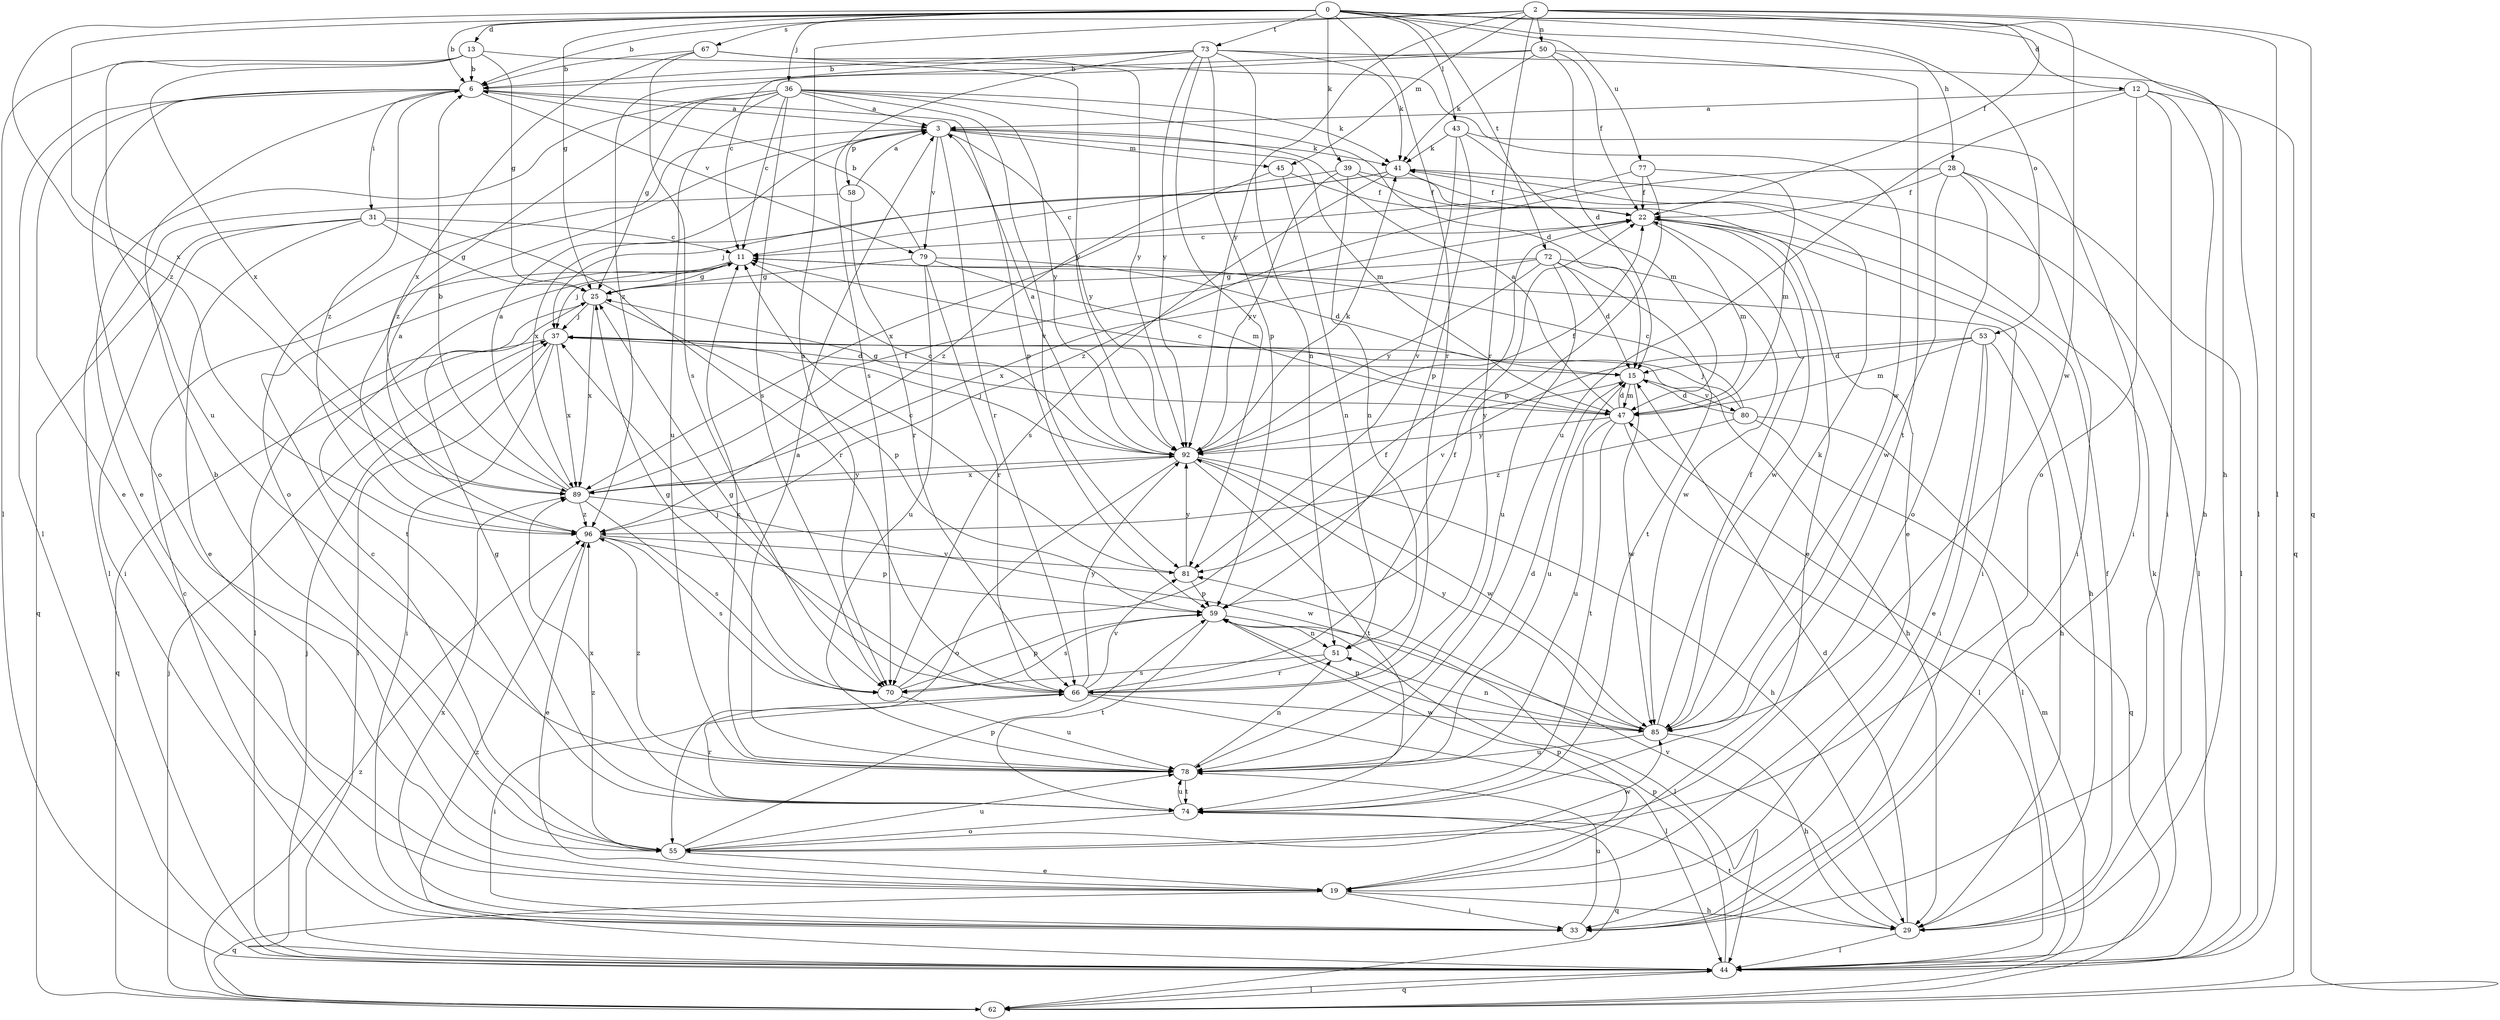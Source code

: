 strict digraph  {
0;
2;
3;
6;
11;
12;
13;
15;
19;
22;
25;
28;
29;
31;
33;
36;
37;
39;
41;
43;
44;
45;
47;
50;
51;
53;
55;
58;
59;
62;
66;
67;
70;
72;
73;
74;
77;
78;
79;
80;
81;
85;
89;
92;
96;
0 -> 6  [label=b];
0 -> 12  [label=d];
0 -> 13  [label=d];
0 -> 25  [label=g];
0 -> 28  [label=h];
0 -> 29  [label=h];
0 -> 36  [label=j];
0 -> 39  [label=k];
0 -> 43  [label=l];
0 -> 53  [label=o];
0 -> 66  [label=r];
0 -> 67  [label=s];
0 -> 72  [label=t];
0 -> 73  [label=t];
0 -> 77  [label=u];
0 -> 89  [label=x];
0 -> 96  [label=z];
2 -> 6  [label=b];
2 -> 22  [label=f];
2 -> 44  [label=l];
2 -> 45  [label=m];
2 -> 50  [label=n];
2 -> 62  [label=q];
2 -> 66  [label=r];
2 -> 70  [label=s];
2 -> 85  [label=w];
2 -> 92  [label=y];
3 -> 41  [label=k];
3 -> 45  [label=m];
3 -> 47  [label=m];
3 -> 55  [label=o];
3 -> 58  [label=p];
3 -> 66  [label=r];
3 -> 79  [label=v];
3 -> 92  [label=y];
6 -> 3  [label=a];
6 -> 19  [label=e];
6 -> 31  [label=i];
6 -> 44  [label=l];
6 -> 55  [label=o];
6 -> 59  [label=p];
6 -> 79  [label=v];
6 -> 96  [label=z];
11 -> 25  [label=g];
11 -> 29  [label=h];
11 -> 37  [label=j];
11 -> 74  [label=t];
12 -> 3  [label=a];
12 -> 29  [label=h];
12 -> 33  [label=i];
12 -> 55  [label=o];
12 -> 62  [label=q];
12 -> 78  [label=u];
13 -> 6  [label=b];
13 -> 25  [label=g];
13 -> 44  [label=l];
13 -> 78  [label=u];
13 -> 89  [label=x];
13 -> 92  [label=y];
15 -> 47  [label=m];
15 -> 78  [label=u];
15 -> 80  [label=v];
15 -> 85  [label=w];
15 -> 92  [label=y];
19 -> 29  [label=h];
19 -> 33  [label=i];
19 -> 59  [label=p];
19 -> 62  [label=q];
22 -> 11  [label=c];
22 -> 19  [label=e];
22 -> 33  [label=i];
22 -> 47  [label=m];
22 -> 85  [label=w];
25 -> 37  [label=j];
25 -> 44  [label=l];
25 -> 59  [label=p];
25 -> 89  [label=x];
28 -> 22  [label=f];
28 -> 33  [label=i];
28 -> 44  [label=l];
28 -> 55  [label=o];
28 -> 85  [label=w];
28 -> 96  [label=z];
29 -> 15  [label=d];
29 -> 22  [label=f];
29 -> 44  [label=l];
29 -> 74  [label=t];
29 -> 81  [label=v];
31 -> 11  [label=c];
31 -> 19  [label=e];
31 -> 25  [label=g];
31 -> 33  [label=i];
31 -> 62  [label=q];
31 -> 66  [label=r];
33 -> 11  [label=c];
33 -> 78  [label=u];
33 -> 89  [label=x];
36 -> 3  [label=a];
36 -> 11  [label=c];
36 -> 15  [label=d];
36 -> 19  [label=e];
36 -> 25  [label=g];
36 -> 41  [label=k];
36 -> 70  [label=s];
36 -> 78  [label=u];
36 -> 81  [label=v];
36 -> 92  [label=y];
36 -> 96  [label=z];
37 -> 15  [label=d];
37 -> 29  [label=h];
37 -> 33  [label=i];
37 -> 44  [label=l];
37 -> 62  [label=q];
37 -> 89  [label=x];
39 -> 11  [label=c];
39 -> 19  [label=e];
39 -> 22  [label=f];
39 -> 51  [label=n];
39 -> 92  [label=y];
41 -> 22  [label=f];
41 -> 37  [label=j];
41 -> 44  [label=l];
41 -> 70  [label=s];
41 -> 89  [label=x];
43 -> 33  [label=i];
43 -> 41  [label=k];
43 -> 47  [label=m];
43 -> 59  [label=p];
43 -> 81  [label=v];
44 -> 37  [label=j];
44 -> 41  [label=k];
44 -> 59  [label=p];
44 -> 62  [label=q];
44 -> 96  [label=z];
45 -> 22  [label=f];
45 -> 51  [label=n];
45 -> 96  [label=z];
47 -> 3  [label=a];
47 -> 11  [label=c];
47 -> 15  [label=d];
47 -> 25  [label=g];
47 -> 44  [label=l];
47 -> 74  [label=t];
47 -> 78  [label=u];
47 -> 92  [label=y];
50 -> 6  [label=b];
50 -> 15  [label=d];
50 -> 22  [label=f];
50 -> 41  [label=k];
50 -> 74  [label=t];
50 -> 96  [label=z];
51 -> 66  [label=r];
51 -> 70  [label=s];
53 -> 15  [label=d];
53 -> 19  [label=e];
53 -> 29  [label=h];
53 -> 33  [label=i];
53 -> 47  [label=m];
53 -> 81  [label=v];
55 -> 6  [label=b];
55 -> 11  [label=c];
55 -> 19  [label=e];
55 -> 59  [label=p];
55 -> 78  [label=u];
55 -> 85  [label=w];
55 -> 96  [label=z];
58 -> 3  [label=a];
58 -> 44  [label=l];
58 -> 66  [label=r];
59 -> 44  [label=l];
59 -> 51  [label=n];
59 -> 70  [label=s];
59 -> 74  [label=t];
62 -> 37  [label=j];
62 -> 44  [label=l];
62 -> 47  [label=m];
62 -> 96  [label=z];
66 -> 22  [label=f];
66 -> 25  [label=g];
66 -> 33  [label=i];
66 -> 37  [label=j];
66 -> 44  [label=l];
66 -> 81  [label=v];
66 -> 85  [label=w];
66 -> 92  [label=y];
67 -> 6  [label=b];
67 -> 70  [label=s];
67 -> 85  [label=w];
67 -> 89  [label=x];
67 -> 92  [label=y];
70 -> 22  [label=f];
70 -> 25  [label=g];
70 -> 59  [label=p];
70 -> 78  [label=u];
72 -> 15  [label=d];
72 -> 25  [label=g];
72 -> 74  [label=t];
72 -> 78  [label=u];
72 -> 85  [label=w];
72 -> 89  [label=x];
72 -> 92  [label=y];
73 -> 6  [label=b];
73 -> 11  [label=c];
73 -> 41  [label=k];
73 -> 44  [label=l];
73 -> 51  [label=n];
73 -> 59  [label=p];
73 -> 70  [label=s];
73 -> 81  [label=v];
73 -> 92  [label=y];
74 -> 25  [label=g];
74 -> 55  [label=o];
74 -> 62  [label=q];
74 -> 66  [label=r];
74 -> 78  [label=u];
74 -> 89  [label=x];
77 -> 22  [label=f];
77 -> 47  [label=m];
77 -> 59  [label=p];
77 -> 89  [label=x];
78 -> 3  [label=a];
78 -> 11  [label=c];
78 -> 15  [label=d];
78 -> 51  [label=n];
78 -> 74  [label=t];
78 -> 96  [label=z];
79 -> 6  [label=b];
79 -> 15  [label=d];
79 -> 25  [label=g];
79 -> 47  [label=m];
79 -> 66  [label=r];
79 -> 78  [label=u];
80 -> 11  [label=c];
80 -> 15  [label=d];
80 -> 37  [label=j];
80 -> 44  [label=l];
80 -> 62  [label=q];
80 -> 96  [label=z];
81 -> 11  [label=c];
81 -> 59  [label=p];
81 -> 92  [label=y];
85 -> 22  [label=f];
85 -> 29  [label=h];
85 -> 41  [label=k];
85 -> 51  [label=n];
85 -> 59  [label=p];
85 -> 78  [label=u];
85 -> 92  [label=y];
89 -> 3  [label=a];
89 -> 6  [label=b];
89 -> 22  [label=f];
89 -> 70  [label=s];
89 -> 85  [label=w];
89 -> 92  [label=y];
89 -> 96  [label=z];
92 -> 3  [label=a];
92 -> 11  [label=c];
92 -> 22  [label=f];
92 -> 29  [label=h];
92 -> 37  [label=j];
92 -> 41  [label=k];
92 -> 55  [label=o];
92 -> 74  [label=t];
92 -> 85  [label=w];
92 -> 89  [label=x];
96 -> 3  [label=a];
96 -> 19  [label=e];
96 -> 59  [label=p];
96 -> 70  [label=s];
96 -> 81  [label=v];
}
